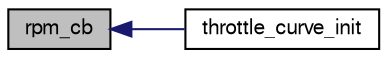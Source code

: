digraph "rpm_cb"
{
  edge [fontname="FreeSans",fontsize="10",labelfontname="FreeSans",labelfontsize="10"];
  node [fontname="FreeSans",fontsize="10",shape=record];
  rankdir="LR";
  Node1 [label="rpm_cb",height=0.2,width=0.4,color="black", fillcolor="grey75", style="filled", fontcolor="black"];
  Node1 -> Node2 [dir="back",color="midnightblue",fontsize="10",style="solid",fontname="FreeSans"];
  Node2 [label="throttle_curve_init",height=0.2,width=0.4,color="black", fillcolor="white", style="filled",URL="$throttle__curve_8h.html#a6dd506225a07a2ea4e6f39cfb34d6397",tooltip="Initialize the default throttle curve values. "];
}
